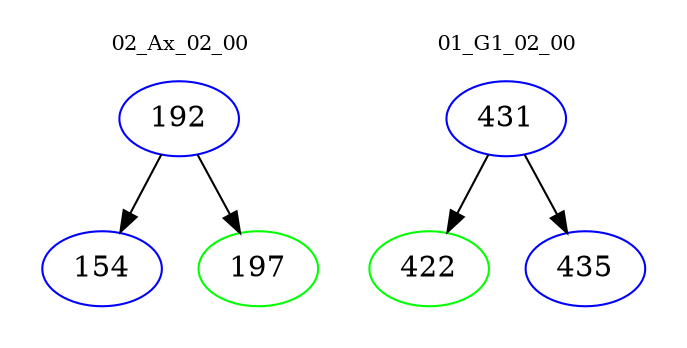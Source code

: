 digraph{
subgraph cluster_0 {
color = white
label = "02_Ax_02_00";
fontsize=10;
T0_192 [label="192", color="blue"]
T0_192 -> T0_154 [color="black"]
T0_154 [label="154", color="blue"]
T0_192 -> T0_197 [color="black"]
T0_197 [label="197", color="green"]
}
subgraph cluster_1 {
color = white
label = "01_G1_02_00";
fontsize=10;
T1_431 [label="431", color="blue"]
T1_431 -> T1_422 [color="black"]
T1_422 [label="422", color="green"]
T1_431 -> T1_435 [color="black"]
T1_435 [label="435", color="blue"]
}
}

